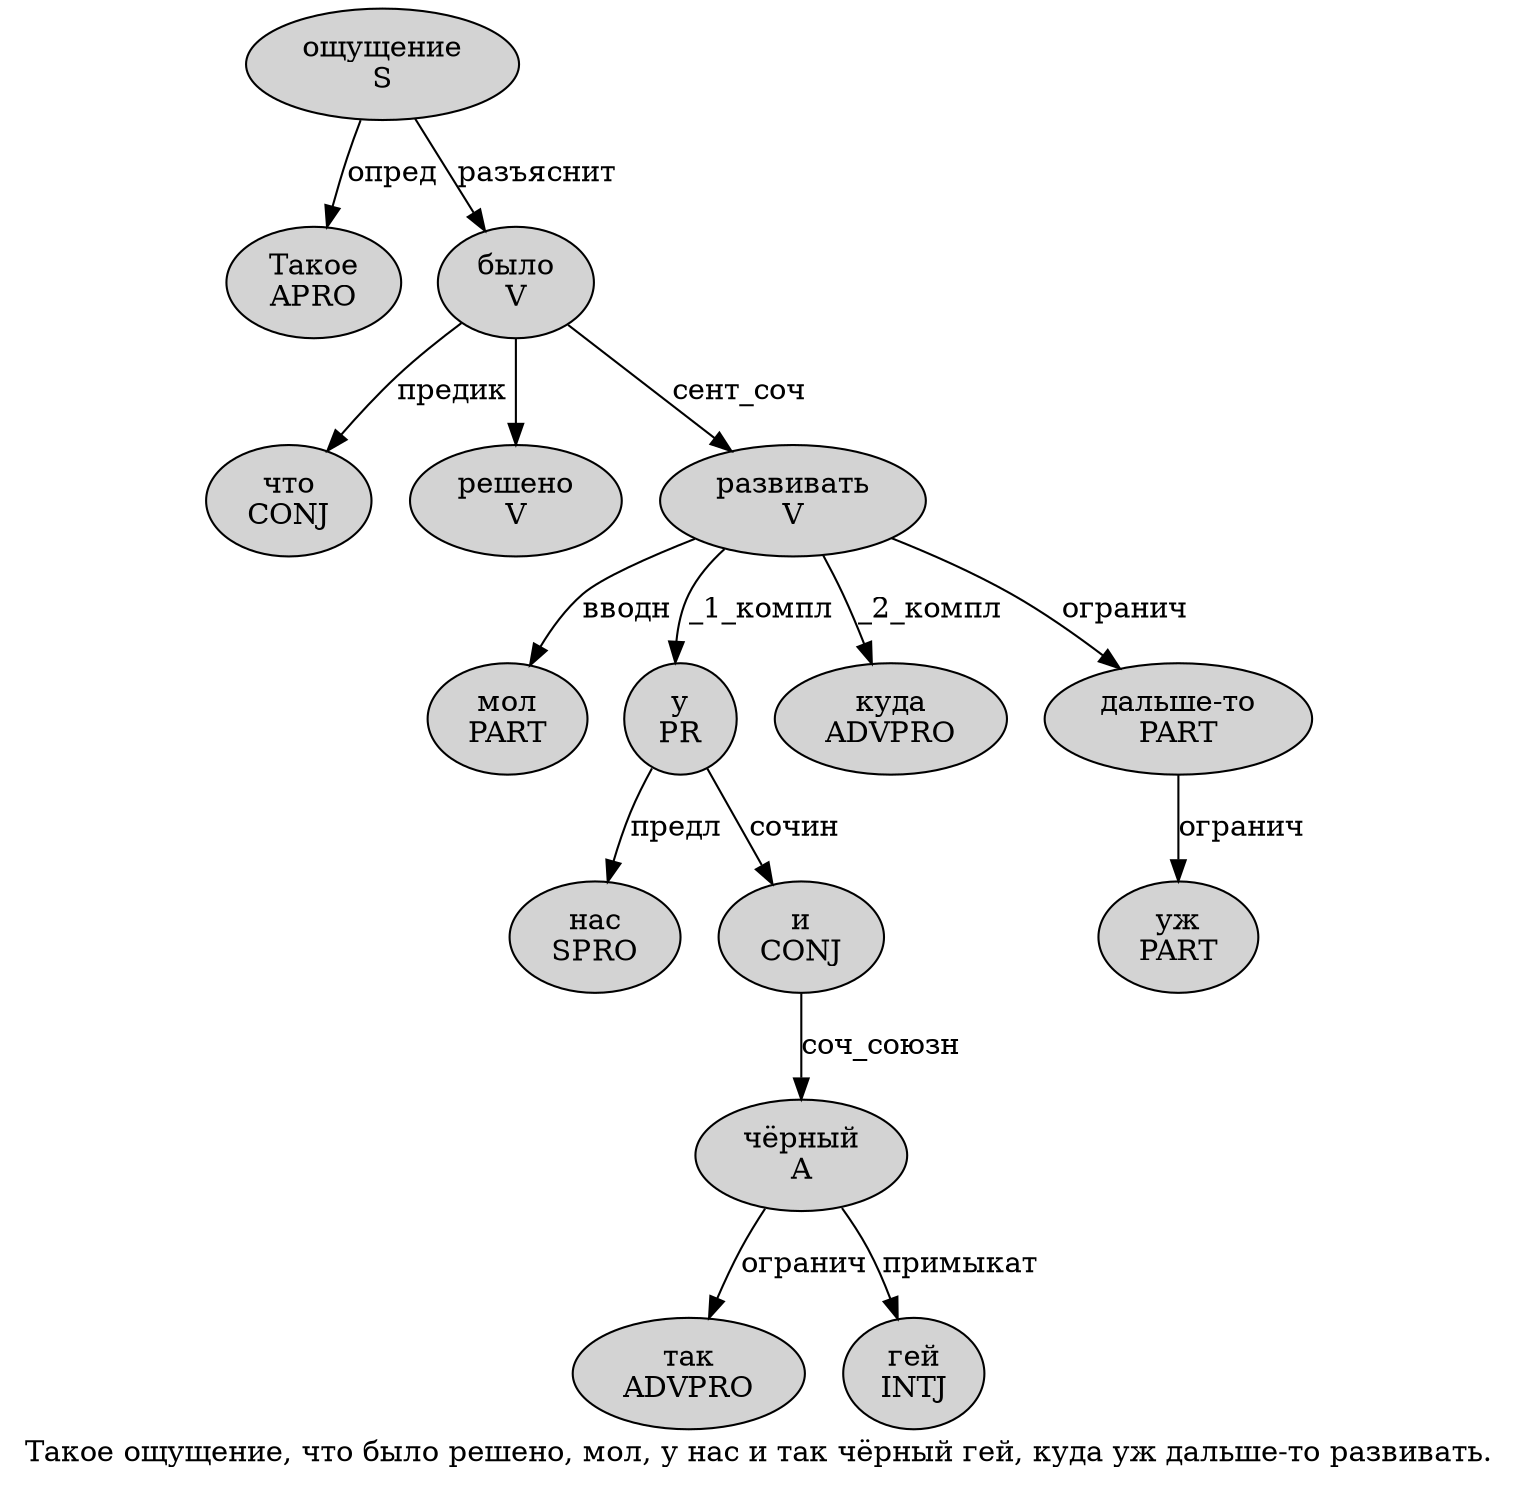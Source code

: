 digraph SENTENCE_4235 {
	graph [label="Такое ощущение, что было решено, мол, у нас и так чёрный гей, куда уж дальше-то развивать."]
	node [style=filled]
		0 [label="Такое
APRO" color="" fillcolor=lightgray penwidth=1 shape=ellipse]
		1 [label="ощущение
S" color="" fillcolor=lightgray penwidth=1 shape=ellipse]
		3 [label="что
CONJ" color="" fillcolor=lightgray penwidth=1 shape=ellipse]
		4 [label="было
V" color="" fillcolor=lightgray penwidth=1 shape=ellipse]
		5 [label="решено
V" color="" fillcolor=lightgray penwidth=1 shape=ellipse]
		7 [label="мол
PART" color="" fillcolor=lightgray penwidth=1 shape=ellipse]
		9 [label="у
PR" color="" fillcolor=lightgray penwidth=1 shape=ellipse]
		10 [label="нас
SPRO" color="" fillcolor=lightgray penwidth=1 shape=ellipse]
		11 [label="и
CONJ" color="" fillcolor=lightgray penwidth=1 shape=ellipse]
		12 [label="так
ADVPRO" color="" fillcolor=lightgray penwidth=1 shape=ellipse]
		13 [label="чёрный
A" color="" fillcolor=lightgray penwidth=1 shape=ellipse]
		14 [label="гей
INTJ" color="" fillcolor=lightgray penwidth=1 shape=ellipse]
		16 [label="куда
ADVPRO" color="" fillcolor=lightgray penwidth=1 shape=ellipse]
		17 [label="уж
PART" color="" fillcolor=lightgray penwidth=1 shape=ellipse]
		18 [label="дальше-то
PART" color="" fillcolor=lightgray penwidth=1 shape=ellipse]
		19 [label="развивать
V" color="" fillcolor=lightgray penwidth=1 shape=ellipse]
			18 -> 17 [label="огранич"]
			1 -> 0 [label="опред"]
			1 -> 4 [label="разъяснит"]
			11 -> 13 [label="соч_союзн"]
			19 -> 7 [label="вводн"]
			19 -> 9 [label="_1_компл"]
			19 -> 16 [label="_2_компл"]
			19 -> 18 [label="огранич"]
			9 -> 10 [label="предл"]
			9 -> 11 [label="сочин"]
			13 -> 12 [label="огранич"]
			13 -> 14 [label="примыкат"]
			4 -> 3 [label="предик"]
			4 -> 5
			4 -> 19 [label="сент_соч"]
}